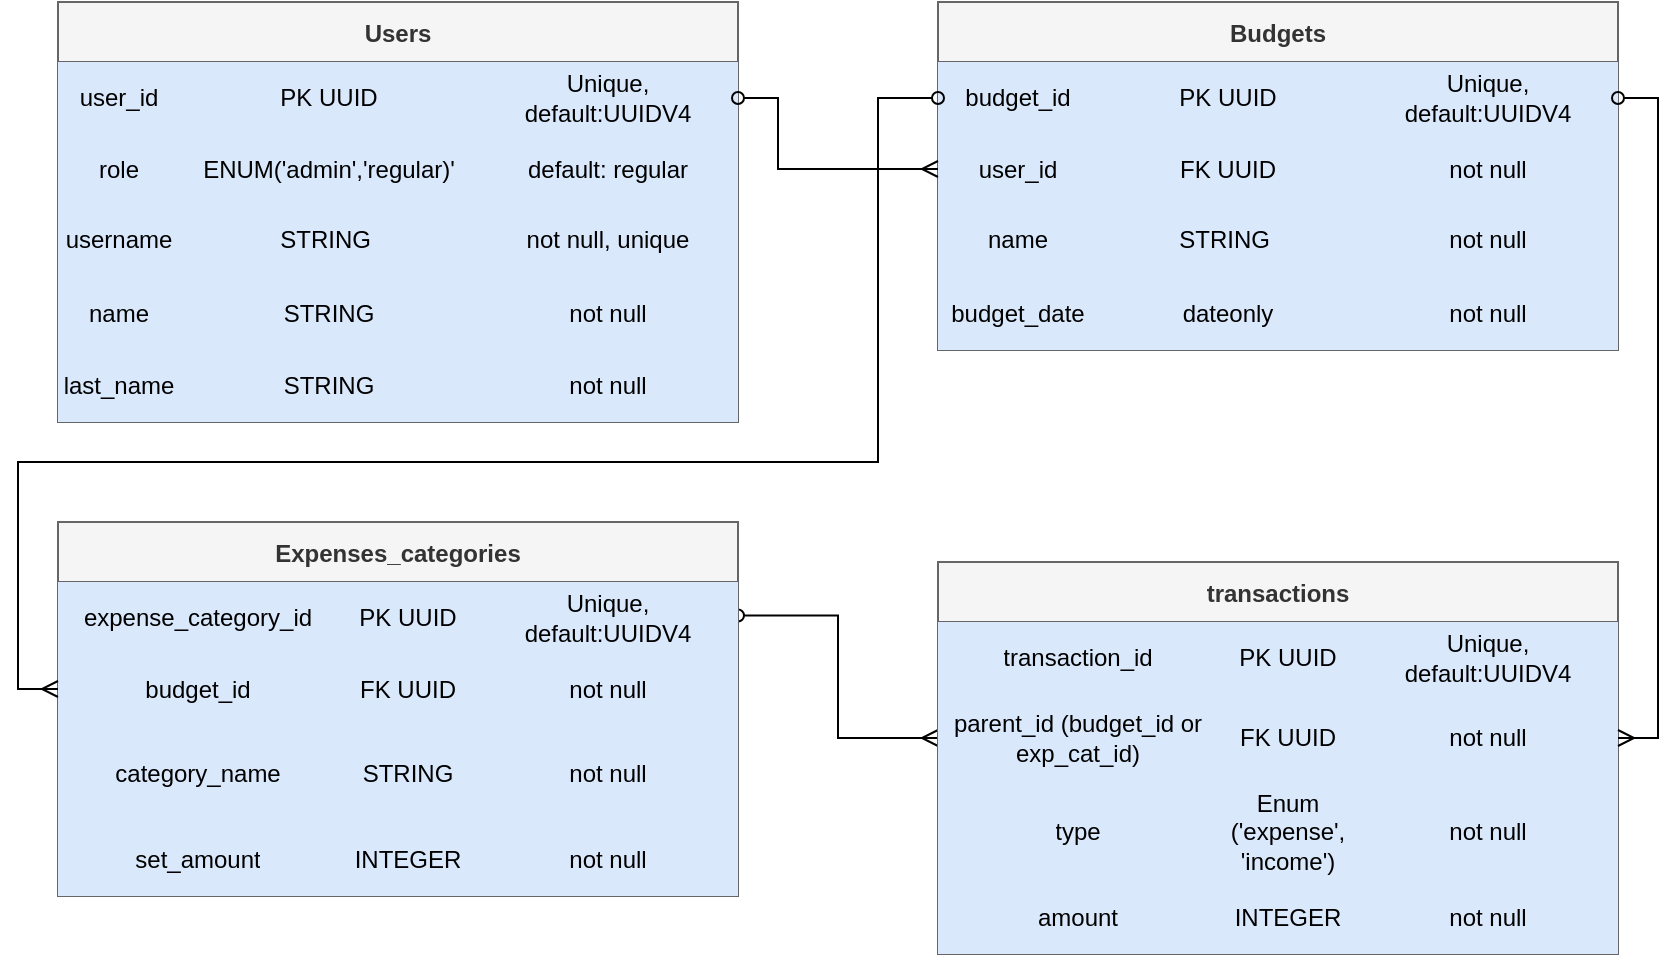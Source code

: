 <mxfile version="18.2.0" type="github">
  <diagram id="02HbRlREKuIdZ8K_Rs8y" name="Page-1">
    <mxGraphModel dx="1209" dy="644" grid="1" gridSize="10" guides="1" tooltips="1" connect="1" arrows="1" fold="1" page="1" pageScale="1" pageWidth="850" pageHeight="1100" math="0" shadow="0">
      <root>
        <mxCell id="0" />
        <mxCell id="1" parent="0" />
        <mxCell id="dLjgmCrHU0kRAioY88x8-25" value="Users" style="shape=table;startSize=30;container=1;collapsible=0;childLayout=tableLayout;fontStyle=1;align=center;fillColor=#f5f5f5;fontColor=#333333;strokeColor=#666666;" vertex="1" parent="1">
          <mxGeometry x="40" y="40" width="340" height="210" as="geometry" />
        </mxCell>
        <mxCell id="dLjgmCrHU0kRAioY88x8-26" value="" style="shape=tableRow;horizontal=0;startSize=0;swimlaneHead=0;swimlaneBody=0;top=0;left=0;bottom=0;right=0;collapsible=0;dropTarget=0;fillColor=none;points=[[0,0.5],[1,0.5]];portConstraint=eastwest;" vertex="1" parent="dLjgmCrHU0kRAioY88x8-25">
          <mxGeometry y="30" width="340" height="36" as="geometry" />
        </mxCell>
        <mxCell id="dLjgmCrHU0kRAioY88x8-27" value="user_id" style="shape=partialRectangle;html=1;whiteSpace=wrap;connectable=0;fillColor=#dae8fc;top=0;left=0;bottom=0;right=0;overflow=hidden;strokeColor=#6c8ebf;" vertex="1" parent="dLjgmCrHU0kRAioY88x8-26">
          <mxGeometry width="61" height="36" as="geometry">
            <mxRectangle width="61" height="36" as="alternateBounds" />
          </mxGeometry>
        </mxCell>
        <mxCell id="dLjgmCrHU0kRAioY88x8-28" value="PK UUID" style="shape=partialRectangle;html=1;whiteSpace=wrap;connectable=0;fillColor=#dae8fc;top=0;left=0;bottom=0;right=0;overflow=hidden;strokeColor=#6c8ebf;" vertex="1" parent="dLjgmCrHU0kRAioY88x8-26">
          <mxGeometry x="61" width="149" height="36" as="geometry">
            <mxRectangle width="149" height="36" as="alternateBounds" />
          </mxGeometry>
        </mxCell>
        <mxCell id="dLjgmCrHU0kRAioY88x8-29" value="Unique, default:UUIDV4" style="shape=partialRectangle;html=1;whiteSpace=wrap;connectable=0;fillColor=#dae8fc;top=0;left=0;bottom=0;right=0;overflow=hidden;strokeColor=#6c8ebf;" vertex="1" parent="dLjgmCrHU0kRAioY88x8-26">
          <mxGeometry x="210" width="130" height="36" as="geometry">
            <mxRectangle width="130" height="36" as="alternateBounds" />
          </mxGeometry>
        </mxCell>
        <mxCell id="dLjgmCrHU0kRAioY88x8-30" value="" style="shape=tableRow;horizontal=0;startSize=0;swimlaneHead=0;swimlaneBody=0;top=0;left=0;bottom=0;right=0;collapsible=0;dropTarget=0;fillColor=none;points=[[0,0.5],[1,0.5]];portConstraint=eastwest;" vertex="1" parent="dLjgmCrHU0kRAioY88x8-25">
          <mxGeometry y="66" width="340" height="35" as="geometry" />
        </mxCell>
        <mxCell id="dLjgmCrHU0kRAioY88x8-31" value="role" style="shape=partialRectangle;html=1;whiteSpace=wrap;connectable=0;fillColor=#dae8fc;top=0;left=0;bottom=0;right=0;overflow=hidden;strokeColor=#6c8ebf;" vertex="1" parent="dLjgmCrHU0kRAioY88x8-30">
          <mxGeometry width="61" height="35" as="geometry">
            <mxRectangle width="61" height="35" as="alternateBounds" />
          </mxGeometry>
        </mxCell>
        <mxCell id="dLjgmCrHU0kRAioY88x8-32" value="ENUM(&#39;admin&#39;,&#39;regular)&#39;" style="shape=partialRectangle;html=1;whiteSpace=wrap;connectable=0;fillColor=#dae8fc;top=0;left=0;bottom=0;right=0;overflow=hidden;strokeColor=#6c8ebf;" vertex="1" parent="dLjgmCrHU0kRAioY88x8-30">
          <mxGeometry x="61" width="149" height="35" as="geometry">
            <mxRectangle width="149" height="35" as="alternateBounds" />
          </mxGeometry>
        </mxCell>
        <mxCell id="dLjgmCrHU0kRAioY88x8-33" value="default: regular" style="shape=partialRectangle;html=1;whiteSpace=wrap;connectable=0;fillColor=#dae8fc;top=0;left=0;bottom=0;right=0;overflow=hidden;strokeColor=#6c8ebf;" vertex="1" parent="dLjgmCrHU0kRAioY88x8-30">
          <mxGeometry x="210" width="130" height="35" as="geometry">
            <mxRectangle width="130" height="35" as="alternateBounds" />
          </mxGeometry>
        </mxCell>
        <mxCell id="dLjgmCrHU0kRAioY88x8-34" value="" style="shape=tableRow;horizontal=0;startSize=0;swimlaneHead=0;swimlaneBody=0;top=0;left=0;bottom=0;right=0;collapsible=0;dropTarget=0;fillColor=none;points=[[0,0.5],[1,0.5]];portConstraint=eastwest;" vertex="1" parent="dLjgmCrHU0kRAioY88x8-25">
          <mxGeometry y="101" width="340" height="36" as="geometry" />
        </mxCell>
        <mxCell id="dLjgmCrHU0kRAioY88x8-35" value="username" style="shape=partialRectangle;html=1;whiteSpace=wrap;connectable=0;fillColor=#dae8fc;top=0;left=0;bottom=0;right=0;overflow=hidden;strokeColor=#6c8ebf;" vertex="1" parent="dLjgmCrHU0kRAioY88x8-34">
          <mxGeometry width="61" height="36" as="geometry">
            <mxRectangle width="61" height="36" as="alternateBounds" />
          </mxGeometry>
        </mxCell>
        <mxCell id="dLjgmCrHU0kRAioY88x8-36" value="STRING&lt;span style=&quot;white-space: pre;&quot;&gt;	&lt;/span&gt;" style="shape=partialRectangle;html=1;whiteSpace=wrap;connectable=0;fillColor=#dae8fc;top=0;left=0;bottom=0;right=0;overflow=hidden;strokeColor=#6c8ebf;" vertex="1" parent="dLjgmCrHU0kRAioY88x8-34">
          <mxGeometry x="61" width="149" height="36" as="geometry">
            <mxRectangle width="149" height="36" as="alternateBounds" />
          </mxGeometry>
        </mxCell>
        <mxCell id="dLjgmCrHU0kRAioY88x8-37" value="not null, unique" style="shape=partialRectangle;html=1;whiteSpace=wrap;connectable=0;fillColor=#dae8fc;top=0;left=0;bottom=0;right=0;overflow=hidden;strokeColor=#6c8ebf;" vertex="1" parent="dLjgmCrHU0kRAioY88x8-34">
          <mxGeometry x="210" width="130" height="36" as="geometry">
            <mxRectangle width="130" height="36" as="alternateBounds" />
          </mxGeometry>
        </mxCell>
        <mxCell id="dLjgmCrHU0kRAioY88x8-38" style="shape=tableRow;horizontal=0;startSize=0;swimlaneHead=0;swimlaneBody=0;top=0;left=0;bottom=0;right=0;collapsible=0;dropTarget=0;fillColor=none;points=[[0,0.5],[1,0.5]];portConstraint=eastwest;" vertex="1" parent="dLjgmCrHU0kRAioY88x8-25">
          <mxGeometry y="137" width="340" height="37" as="geometry" />
        </mxCell>
        <mxCell id="dLjgmCrHU0kRAioY88x8-39" value="name" style="shape=partialRectangle;html=1;whiteSpace=wrap;connectable=0;fillColor=#dae8fc;top=0;left=0;bottom=0;right=0;overflow=hidden;strokeColor=#6c8ebf;" vertex="1" parent="dLjgmCrHU0kRAioY88x8-38">
          <mxGeometry width="61" height="37" as="geometry">
            <mxRectangle width="61" height="37" as="alternateBounds" />
          </mxGeometry>
        </mxCell>
        <mxCell id="dLjgmCrHU0kRAioY88x8-40" value="STRING" style="shape=partialRectangle;html=1;whiteSpace=wrap;connectable=0;fillColor=#dae8fc;top=0;left=0;bottom=0;right=0;overflow=hidden;strokeColor=#6c8ebf;" vertex="1" parent="dLjgmCrHU0kRAioY88x8-38">
          <mxGeometry x="61" width="149" height="37" as="geometry">
            <mxRectangle width="149" height="37" as="alternateBounds" />
          </mxGeometry>
        </mxCell>
        <mxCell id="dLjgmCrHU0kRAioY88x8-41" value="not null" style="shape=partialRectangle;html=1;whiteSpace=wrap;connectable=0;fillColor=#dae8fc;top=0;left=0;bottom=0;right=0;overflow=hidden;strokeColor=#6c8ebf;" vertex="1" parent="dLjgmCrHU0kRAioY88x8-38">
          <mxGeometry x="210" width="130" height="37" as="geometry">
            <mxRectangle width="130" height="37" as="alternateBounds" />
          </mxGeometry>
        </mxCell>
        <mxCell id="dLjgmCrHU0kRAioY88x8-42" style="shape=tableRow;horizontal=0;startSize=0;swimlaneHead=0;swimlaneBody=0;top=0;left=0;bottom=0;right=0;collapsible=0;dropTarget=0;fillColor=none;points=[[0,0.5],[1,0.5]];portConstraint=eastwest;" vertex="1" parent="dLjgmCrHU0kRAioY88x8-25">
          <mxGeometry y="174" width="340" height="36" as="geometry" />
        </mxCell>
        <mxCell id="dLjgmCrHU0kRAioY88x8-43" value="last_name" style="shape=partialRectangle;html=1;whiteSpace=wrap;connectable=0;fillColor=#dae8fc;top=0;left=0;bottom=0;right=0;overflow=hidden;strokeColor=#6c8ebf;" vertex="1" parent="dLjgmCrHU0kRAioY88x8-42">
          <mxGeometry width="61" height="36" as="geometry">
            <mxRectangle width="61" height="36" as="alternateBounds" />
          </mxGeometry>
        </mxCell>
        <mxCell id="dLjgmCrHU0kRAioY88x8-44" value="STRING" style="shape=partialRectangle;html=1;whiteSpace=wrap;connectable=0;fillColor=#dae8fc;top=0;left=0;bottom=0;right=0;overflow=hidden;strokeColor=#6c8ebf;" vertex="1" parent="dLjgmCrHU0kRAioY88x8-42">
          <mxGeometry x="61" width="149" height="36" as="geometry">
            <mxRectangle width="149" height="36" as="alternateBounds" />
          </mxGeometry>
        </mxCell>
        <mxCell id="dLjgmCrHU0kRAioY88x8-45" value="not null" style="shape=partialRectangle;html=1;whiteSpace=wrap;connectable=0;fillColor=#dae8fc;top=0;left=0;bottom=0;right=0;overflow=hidden;strokeColor=#6c8ebf;" vertex="1" parent="dLjgmCrHU0kRAioY88x8-42">
          <mxGeometry x="210" width="130" height="36" as="geometry">
            <mxRectangle width="130" height="36" as="alternateBounds" />
          </mxGeometry>
        </mxCell>
        <mxCell id="dLjgmCrHU0kRAioY88x8-46" value="Budgets" style="shape=table;startSize=30;container=1;collapsible=0;childLayout=tableLayout;fontStyle=1;align=center;fillColor=#f5f5f5;fontColor=#333333;strokeColor=#666666;" vertex="1" parent="1">
          <mxGeometry x="480" y="40" width="340" height="174" as="geometry" />
        </mxCell>
        <mxCell id="dLjgmCrHU0kRAioY88x8-47" value="" style="shape=tableRow;horizontal=0;startSize=0;swimlaneHead=0;swimlaneBody=0;top=0;left=0;bottom=0;right=0;collapsible=0;dropTarget=0;fillColor=none;points=[[0,0.5],[1,0.5]];portConstraint=eastwest;" vertex="1" parent="dLjgmCrHU0kRAioY88x8-46">
          <mxGeometry y="30" width="340" height="36" as="geometry" />
        </mxCell>
        <mxCell id="dLjgmCrHU0kRAioY88x8-48" value="budget_id" style="shape=partialRectangle;html=1;whiteSpace=wrap;connectable=0;fillColor=#dae8fc;top=0;left=0;bottom=0;right=0;overflow=hidden;strokeColor=#6c8ebf;" vertex="1" parent="dLjgmCrHU0kRAioY88x8-47">
          <mxGeometry width="80" height="36" as="geometry">
            <mxRectangle width="80" height="36" as="alternateBounds" />
          </mxGeometry>
        </mxCell>
        <mxCell id="dLjgmCrHU0kRAioY88x8-49" value="PK UUID" style="shape=partialRectangle;html=1;whiteSpace=wrap;connectable=0;fillColor=#dae8fc;top=0;left=0;bottom=0;right=0;overflow=hidden;strokeColor=#6c8ebf;" vertex="1" parent="dLjgmCrHU0kRAioY88x8-47">
          <mxGeometry x="80" width="130" height="36" as="geometry">
            <mxRectangle width="130" height="36" as="alternateBounds" />
          </mxGeometry>
        </mxCell>
        <mxCell id="dLjgmCrHU0kRAioY88x8-50" value="Unique, default:UUIDV4" style="shape=partialRectangle;html=1;whiteSpace=wrap;connectable=0;fillColor=#dae8fc;top=0;left=0;bottom=0;right=0;overflow=hidden;strokeColor=#6c8ebf;" vertex="1" parent="dLjgmCrHU0kRAioY88x8-47">
          <mxGeometry x="210" width="130" height="36" as="geometry">
            <mxRectangle width="130" height="36" as="alternateBounds" />
          </mxGeometry>
        </mxCell>
        <mxCell id="dLjgmCrHU0kRAioY88x8-51" value="" style="shape=tableRow;horizontal=0;startSize=0;swimlaneHead=0;swimlaneBody=0;top=0;left=0;bottom=0;right=0;collapsible=0;dropTarget=0;fillColor=none;points=[[0,0.5],[1,0.5]];portConstraint=eastwest;" vertex="1" parent="dLjgmCrHU0kRAioY88x8-46">
          <mxGeometry y="66" width="340" height="35" as="geometry" />
        </mxCell>
        <mxCell id="dLjgmCrHU0kRAioY88x8-52" value="user_id" style="shape=partialRectangle;html=1;whiteSpace=wrap;connectable=0;fillColor=#dae8fc;top=0;left=0;bottom=0;right=0;overflow=hidden;strokeColor=#6c8ebf;" vertex="1" parent="dLjgmCrHU0kRAioY88x8-51">
          <mxGeometry width="80" height="35" as="geometry">
            <mxRectangle width="80" height="35" as="alternateBounds" />
          </mxGeometry>
        </mxCell>
        <mxCell id="dLjgmCrHU0kRAioY88x8-53" value="FK UUID" style="shape=partialRectangle;html=1;whiteSpace=wrap;connectable=0;fillColor=#dae8fc;top=0;left=0;bottom=0;right=0;overflow=hidden;strokeColor=#6c8ebf;" vertex="1" parent="dLjgmCrHU0kRAioY88x8-51">
          <mxGeometry x="80" width="130" height="35" as="geometry">
            <mxRectangle width="130" height="35" as="alternateBounds" />
          </mxGeometry>
        </mxCell>
        <mxCell id="dLjgmCrHU0kRAioY88x8-54" value="not null" style="shape=partialRectangle;html=1;whiteSpace=wrap;connectable=0;fillColor=#dae8fc;top=0;left=0;bottom=0;right=0;overflow=hidden;strokeColor=#6c8ebf;" vertex="1" parent="dLjgmCrHU0kRAioY88x8-51">
          <mxGeometry x="210" width="130" height="35" as="geometry">
            <mxRectangle width="130" height="35" as="alternateBounds" />
          </mxGeometry>
        </mxCell>
        <mxCell id="dLjgmCrHU0kRAioY88x8-55" value="" style="shape=tableRow;horizontal=0;startSize=0;swimlaneHead=0;swimlaneBody=0;top=0;left=0;bottom=0;right=0;collapsible=0;dropTarget=0;fillColor=none;points=[[0,0.5],[1,0.5]];portConstraint=eastwest;" vertex="1" parent="dLjgmCrHU0kRAioY88x8-46">
          <mxGeometry y="101" width="340" height="36" as="geometry" />
        </mxCell>
        <mxCell id="dLjgmCrHU0kRAioY88x8-56" value="name" style="shape=partialRectangle;html=1;whiteSpace=wrap;connectable=0;fillColor=#dae8fc;top=0;left=0;bottom=0;right=0;overflow=hidden;strokeColor=#6c8ebf;" vertex="1" parent="dLjgmCrHU0kRAioY88x8-55">
          <mxGeometry width="80" height="36" as="geometry">
            <mxRectangle width="80" height="36" as="alternateBounds" />
          </mxGeometry>
        </mxCell>
        <mxCell id="dLjgmCrHU0kRAioY88x8-57" value="STRING&lt;span style=&quot;white-space: pre;&quot;&gt;	&lt;/span&gt;" style="shape=partialRectangle;html=1;whiteSpace=wrap;connectable=0;fillColor=#dae8fc;top=0;left=0;bottom=0;right=0;overflow=hidden;strokeColor=#6c8ebf;" vertex="1" parent="dLjgmCrHU0kRAioY88x8-55">
          <mxGeometry x="80" width="130" height="36" as="geometry">
            <mxRectangle width="130" height="36" as="alternateBounds" />
          </mxGeometry>
        </mxCell>
        <mxCell id="dLjgmCrHU0kRAioY88x8-58" value="not null" style="shape=partialRectangle;html=1;whiteSpace=wrap;connectable=0;fillColor=#dae8fc;top=0;left=0;bottom=0;right=0;overflow=hidden;strokeColor=#6c8ebf;" vertex="1" parent="dLjgmCrHU0kRAioY88x8-55">
          <mxGeometry x="210" width="130" height="36" as="geometry">
            <mxRectangle width="130" height="36" as="alternateBounds" />
          </mxGeometry>
        </mxCell>
        <mxCell id="dLjgmCrHU0kRAioY88x8-59" style="shape=tableRow;horizontal=0;startSize=0;swimlaneHead=0;swimlaneBody=0;top=0;left=0;bottom=0;right=0;collapsible=0;dropTarget=0;fillColor=none;points=[[0,0.5],[1,0.5]];portConstraint=eastwest;" vertex="1" parent="dLjgmCrHU0kRAioY88x8-46">
          <mxGeometry y="137" width="340" height="37" as="geometry" />
        </mxCell>
        <mxCell id="dLjgmCrHU0kRAioY88x8-60" value="budget_date" style="shape=partialRectangle;html=1;whiteSpace=wrap;connectable=0;fillColor=#dae8fc;top=0;left=0;bottom=0;right=0;overflow=hidden;strokeColor=#6c8ebf;" vertex="1" parent="dLjgmCrHU0kRAioY88x8-59">
          <mxGeometry width="80" height="37" as="geometry">
            <mxRectangle width="80" height="37" as="alternateBounds" />
          </mxGeometry>
        </mxCell>
        <mxCell id="dLjgmCrHU0kRAioY88x8-61" value="dateonly" style="shape=partialRectangle;html=1;whiteSpace=wrap;connectable=0;fillColor=#dae8fc;top=0;left=0;bottom=0;right=0;overflow=hidden;strokeColor=#6c8ebf;" vertex="1" parent="dLjgmCrHU0kRAioY88x8-59">
          <mxGeometry x="80" width="130" height="37" as="geometry">
            <mxRectangle width="130" height="37" as="alternateBounds" />
          </mxGeometry>
        </mxCell>
        <mxCell id="dLjgmCrHU0kRAioY88x8-62" value="not null" style="shape=partialRectangle;html=1;whiteSpace=wrap;connectable=0;fillColor=#dae8fc;top=0;left=0;bottom=0;right=0;overflow=hidden;strokeColor=#6c8ebf;" vertex="1" parent="dLjgmCrHU0kRAioY88x8-59">
          <mxGeometry x="210" width="130" height="37" as="geometry">
            <mxRectangle width="130" height="37" as="alternateBounds" />
          </mxGeometry>
        </mxCell>
        <mxCell id="dLjgmCrHU0kRAioY88x8-67" style="edgeStyle=orthogonalEdgeStyle;rounded=0;orthogonalLoop=1;jettySize=auto;html=1;entryX=0;entryY=0.5;entryDx=0;entryDy=0;startArrow=oval;startFill=0;endArrow=ERmany;endFill=0;" edge="1" parent="1" source="dLjgmCrHU0kRAioY88x8-26" target="dLjgmCrHU0kRAioY88x8-51">
          <mxGeometry relative="1" as="geometry">
            <Array as="points">
              <mxPoint x="400" y="88" />
              <mxPoint x="400" y="124" />
            </Array>
          </mxGeometry>
        </mxCell>
        <mxCell id="dLjgmCrHU0kRAioY88x8-109" style="edgeStyle=orthogonalEdgeStyle;rounded=0;orthogonalLoop=1;jettySize=auto;html=1;exitX=1;exitY=0.25;exitDx=0;exitDy=0;entryX=0;entryY=0.5;entryDx=0;entryDy=0;startArrow=oval;startFill=0;endArrow=ERmany;endFill=0;" edge="1" parent="1" source="dLjgmCrHU0kRAioY88x8-68" target="dLjgmCrHU0kRAioY88x8-95">
          <mxGeometry relative="1" as="geometry" />
        </mxCell>
        <mxCell id="dLjgmCrHU0kRAioY88x8-68" value="Expenses_categories" style="shape=table;startSize=30;container=1;collapsible=0;childLayout=tableLayout;fontStyle=1;align=center;fillColor=#f5f5f5;fontColor=#333333;strokeColor=#666666;" vertex="1" parent="1">
          <mxGeometry x="40" y="300" width="340" height="187" as="geometry" />
        </mxCell>
        <mxCell id="dLjgmCrHU0kRAioY88x8-69" value="" style="shape=tableRow;horizontal=0;startSize=0;swimlaneHead=0;swimlaneBody=0;top=0;left=0;bottom=0;right=0;collapsible=0;dropTarget=0;fillColor=none;points=[[0,0.5],[1,0.5]];portConstraint=eastwest;" vertex="1" parent="dLjgmCrHU0kRAioY88x8-68">
          <mxGeometry y="30" width="340" height="36" as="geometry" />
        </mxCell>
        <mxCell id="dLjgmCrHU0kRAioY88x8-70" value="expense_category_id" style="shape=partialRectangle;html=1;whiteSpace=wrap;connectable=0;fillColor=#dae8fc;top=0;left=0;bottom=0;right=0;overflow=hidden;strokeColor=#6c8ebf;" vertex="1" parent="dLjgmCrHU0kRAioY88x8-69">
          <mxGeometry width="140" height="36" as="geometry">
            <mxRectangle width="140" height="36" as="alternateBounds" />
          </mxGeometry>
        </mxCell>
        <mxCell id="dLjgmCrHU0kRAioY88x8-71" value="PK UUID" style="shape=partialRectangle;html=1;whiteSpace=wrap;connectable=0;fillColor=#dae8fc;top=0;left=0;bottom=0;right=0;overflow=hidden;strokeColor=#6c8ebf;" vertex="1" parent="dLjgmCrHU0kRAioY88x8-69">
          <mxGeometry x="140" width="70" height="36" as="geometry">
            <mxRectangle width="70" height="36" as="alternateBounds" />
          </mxGeometry>
        </mxCell>
        <mxCell id="dLjgmCrHU0kRAioY88x8-72" value="Unique, default:UUIDV4" style="shape=partialRectangle;html=1;whiteSpace=wrap;connectable=0;fillColor=#dae8fc;top=0;left=0;bottom=0;right=0;overflow=hidden;strokeColor=#6c8ebf;" vertex="1" parent="dLjgmCrHU0kRAioY88x8-69">
          <mxGeometry x="210" width="130" height="36" as="geometry">
            <mxRectangle width="130" height="36" as="alternateBounds" />
          </mxGeometry>
        </mxCell>
        <mxCell id="dLjgmCrHU0kRAioY88x8-73" value="" style="shape=tableRow;horizontal=0;startSize=0;swimlaneHead=0;swimlaneBody=0;top=0;left=0;bottom=0;right=0;collapsible=0;dropTarget=0;fillColor=none;points=[[0,0.5],[1,0.5]];portConstraint=eastwest;" vertex="1" parent="dLjgmCrHU0kRAioY88x8-68">
          <mxGeometry y="66" width="340" height="35" as="geometry" />
        </mxCell>
        <mxCell id="dLjgmCrHU0kRAioY88x8-74" value="budget_id" style="shape=partialRectangle;html=1;whiteSpace=wrap;connectable=0;fillColor=#dae8fc;top=0;left=0;bottom=0;right=0;overflow=hidden;strokeColor=#6c8ebf;" vertex="1" parent="dLjgmCrHU0kRAioY88x8-73">
          <mxGeometry width="140" height="35" as="geometry">
            <mxRectangle width="140" height="35" as="alternateBounds" />
          </mxGeometry>
        </mxCell>
        <mxCell id="dLjgmCrHU0kRAioY88x8-75" value="FK UUID" style="shape=partialRectangle;html=1;whiteSpace=wrap;connectable=0;fillColor=#dae8fc;top=0;left=0;bottom=0;right=0;overflow=hidden;strokeColor=#6c8ebf;" vertex="1" parent="dLjgmCrHU0kRAioY88x8-73">
          <mxGeometry x="140" width="70" height="35" as="geometry">
            <mxRectangle width="70" height="35" as="alternateBounds" />
          </mxGeometry>
        </mxCell>
        <mxCell id="dLjgmCrHU0kRAioY88x8-76" value="not null" style="shape=partialRectangle;html=1;whiteSpace=wrap;connectable=0;fillColor=#dae8fc;top=0;left=0;bottom=0;right=0;overflow=hidden;strokeColor=#6c8ebf;" vertex="1" parent="dLjgmCrHU0kRAioY88x8-73">
          <mxGeometry x="210" width="130" height="35" as="geometry">
            <mxRectangle width="130" height="35" as="alternateBounds" />
          </mxGeometry>
        </mxCell>
        <mxCell id="dLjgmCrHU0kRAioY88x8-77" value="" style="shape=tableRow;horizontal=0;startSize=0;swimlaneHead=0;swimlaneBody=0;top=0;left=0;bottom=0;right=0;collapsible=0;dropTarget=0;fillColor=none;points=[[0,0.5],[1,0.5]];portConstraint=eastwest;" vertex="1" parent="dLjgmCrHU0kRAioY88x8-68">
          <mxGeometry y="101" width="340" height="49" as="geometry" />
        </mxCell>
        <mxCell id="dLjgmCrHU0kRAioY88x8-78" value="category_name" style="shape=partialRectangle;html=1;whiteSpace=wrap;connectable=0;fillColor=#dae8fc;top=0;left=0;bottom=0;right=0;overflow=hidden;strokeColor=#6c8ebf;" vertex="1" parent="dLjgmCrHU0kRAioY88x8-77">
          <mxGeometry width="140" height="49" as="geometry">
            <mxRectangle width="140" height="49" as="alternateBounds" />
          </mxGeometry>
        </mxCell>
        <mxCell id="dLjgmCrHU0kRAioY88x8-79" value="STRING" style="shape=partialRectangle;html=1;whiteSpace=wrap;connectable=0;fillColor=#dae8fc;top=0;left=0;bottom=0;right=0;overflow=hidden;strokeColor=#6c8ebf;" vertex="1" parent="dLjgmCrHU0kRAioY88x8-77">
          <mxGeometry x="140" width="70" height="49" as="geometry">
            <mxRectangle width="70" height="49" as="alternateBounds" />
          </mxGeometry>
        </mxCell>
        <mxCell id="dLjgmCrHU0kRAioY88x8-80" value="not null" style="shape=partialRectangle;html=1;whiteSpace=wrap;connectable=0;fillColor=#dae8fc;top=0;left=0;bottom=0;right=0;overflow=hidden;strokeColor=#6c8ebf;" vertex="1" parent="dLjgmCrHU0kRAioY88x8-77">
          <mxGeometry x="210" width="130" height="49" as="geometry">
            <mxRectangle width="130" height="49" as="alternateBounds" />
          </mxGeometry>
        </mxCell>
        <mxCell id="dLjgmCrHU0kRAioY88x8-81" style="shape=tableRow;horizontal=0;startSize=0;swimlaneHead=0;swimlaneBody=0;top=0;left=0;bottom=0;right=0;collapsible=0;dropTarget=0;fillColor=none;points=[[0,0.5],[1,0.5]];portConstraint=eastwest;" vertex="1" parent="dLjgmCrHU0kRAioY88x8-68">
          <mxGeometry y="150" width="340" height="37" as="geometry" />
        </mxCell>
        <mxCell id="dLjgmCrHU0kRAioY88x8-82" value="set_amount" style="shape=partialRectangle;html=1;whiteSpace=wrap;connectable=0;fillColor=#dae8fc;top=0;left=0;bottom=0;right=0;overflow=hidden;strokeColor=#6c8ebf;" vertex="1" parent="dLjgmCrHU0kRAioY88x8-81">
          <mxGeometry width="140" height="37" as="geometry">
            <mxRectangle width="140" height="37" as="alternateBounds" />
          </mxGeometry>
        </mxCell>
        <mxCell id="dLjgmCrHU0kRAioY88x8-83" value="INTEGER" style="shape=partialRectangle;html=1;whiteSpace=wrap;connectable=0;fillColor=#dae8fc;top=0;left=0;bottom=0;right=0;overflow=hidden;strokeColor=#6c8ebf;" vertex="1" parent="dLjgmCrHU0kRAioY88x8-81">
          <mxGeometry x="140" width="70" height="37" as="geometry">
            <mxRectangle width="70" height="37" as="alternateBounds" />
          </mxGeometry>
        </mxCell>
        <mxCell id="dLjgmCrHU0kRAioY88x8-84" value="not null" style="shape=partialRectangle;html=1;whiteSpace=wrap;connectable=0;fillColor=#dae8fc;top=0;left=0;bottom=0;right=0;overflow=hidden;strokeColor=#6c8ebf;" vertex="1" parent="dLjgmCrHU0kRAioY88x8-81">
          <mxGeometry x="210" width="130" height="37" as="geometry">
            <mxRectangle width="130" height="37" as="alternateBounds" />
          </mxGeometry>
        </mxCell>
        <mxCell id="dLjgmCrHU0kRAioY88x8-89" style="edgeStyle=orthogonalEdgeStyle;rounded=0;orthogonalLoop=1;jettySize=auto;html=1;startArrow=oval;startFill=0;endArrow=ERmany;endFill=0;entryX=0;entryY=0.5;entryDx=0;entryDy=0;" edge="1" parent="1" source="dLjgmCrHU0kRAioY88x8-47" target="dLjgmCrHU0kRAioY88x8-73">
          <mxGeometry relative="1" as="geometry">
            <Array as="points">
              <mxPoint x="450" y="88" />
              <mxPoint x="450" y="270" />
              <mxPoint x="20" y="270" />
              <mxPoint x="20" y="384" />
            </Array>
          </mxGeometry>
        </mxCell>
        <mxCell id="dLjgmCrHU0kRAioY88x8-90" value="transactions" style="shape=table;startSize=30;container=1;collapsible=0;childLayout=tableLayout;fontStyle=1;align=center;fillColor=#f5f5f5;fontColor=#333333;strokeColor=#666666;" vertex="1" parent="1">
          <mxGeometry x="480" y="320" width="340" height="196" as="geometry" />
        </mxCell>
        <mxCell id="dLjgmCrHU0kRAioY88x8-91" value="" style="shape=tableRow;horizontal=0;startSize=0;swimlaneHead=0;swimlaneBody=0;top=0;left=0;bottom=0;right=0;collapsible=0;dropTarget=0;fillColor=none;points=[[0,0.5],[1,0.5]];portConstraint=eastwest;" vertex="1" parent="dLjgmCrHU0kRAioY88x8-90">
          <mxGeometry y="30" width="340" height="36" as="geometry" />
        </mxCell>
        <mxCell id="dLjgmCrHU0kRAioY88x8-92" value="transaction_id" style="shape=partialRectangle;html=1;whiteSpace=wrap;connectable=0;fillColor=#dae8fc;top=0;left=0;bottom=0;right=0;overflow=hidden;strokeColor=#6c8ebf;" vertex="1" parent="dLjgmCrHU0kRAioY88x8-91">
          <mxGeometry width="140" height="36" as="geometry">
            <mxRectangle width="140" height="36" as="alternateBounds" />
          </mxGeometry>
        </mxCell>
        <mxCell id="dLjgmCrHU0kRAioY88x8-93" value="PK UUID" style="shape=partialRectangle;html=1;whiteSpace=wrap;connectable=0;fillColor=#dae8fc;top=0;left=0;bottom=0;right=0;overflow=hidden;strokeColor=#6c8ebf;" vertex="1" parent="dLjgmCrHU0kRAioY88x8-91">
          <mxGeometry x="140" width="70" height="36" as="geometry">
            <mxRectangle width="70" height="36" as="alternateBounds" />
          </mxGeometry>
        </mxCell>
        <mxCell id="dLjgmCrHU0kRAioY88x8-94" value="Unique, default:UUIDV4" style="shape=partialRectangle;html=1;whiteSpace=wrap;connectable=0;fillColor=#dae8fc;top=0;left=0;bottom=0;right=0;overflow=hidden;strokeColor=#6c8ebf;" vertex="1" parent="dLjgmCrHU0kRAioY88x8-91">
          <mxGeometry x="210" width="130" height="36" as="geometry">
            <mxRectangle width="130" height="36" as="alternateBounds" />
          </mxGeometry>
        </mxCell>
        <mxCell id="dLjgmCrHU0kRAioY88x8-95" value="" style="shape=tableRow;horizontal=0;startSize=0;swimlaneHead=0;swimlaneBody=0;top=0;left=0;bottom=0;right=0;collapsible=0;dropTarget=0;fillColor=none;points=[[0,0.5],[1,0.5]];portConstraint=eastwest;" vertex="1" parent="dLjgmCrHU0kRAioY88x8-90">
          <mxGeometry y="66" width="340" height="44" as="geometry" />
        </mxCell>
        <mxCell id="dLjgmCrHU0kRAioY88x8-96" value="&lt;div&gt;parent_id (budget_id or exp_cat_id)&lt;br&gt;&lt;/div&gt;" style="shape=partialRectangle;html=1;whiteSpace=wrap;connectable=0;fillColor=#dae8fc;top=0;left=0;bottom=0;right=0;overflow=hidden;strokeColor=#6c8ebf;" vertex="1" parent="dLjgmCrHU0kRAioY88x8-95">
          <mxGeometry width="140" height="44" as="geometry">
            <mxRectangle width="140" height="44" as="alternateBounds" />
          </mxGeometry>
        </mxCell>
        <mxCell id="dLjgmCrHU0kRAioY88x8-97" value="FK UUID" style="shape=partialRectangle;html=1;whiteSpace=wrap;connectable=0;fillColor=#dae8fc;top=0;left=0;bottom=0;right=0;overflow=hidden;strokeColor=#6c8ebf;" vertex="1" parent="dLjgmCrHU0kRAioY88x8-95">
          <mxGeometry x="140" width="70" height="44" as="geometry">
            <mxRectangle width="70" height="44" as="alternateBounds" />
          </mxGeometry>
        </mxCell>
        <mxCell id="dLjgmCrHU0kRAioY88x8-98" value="not null" style="shape=partialRectangle;html=1;whiteSpace=wrap;connectable=0;fillColor=#dae8fc;top=0;left=0;bottom=0;right=0;overflow=hidden;strokeColor=#6c8ebf;" vertex="1" parent="dLjgmCrHU0kRAioY88x8-95">
          <mxGeometry x="210" width="130" height="44" as="geometry">
            <mxRectangle width="130" height="44" as="alternateBounds" />
          </mxGeometry>
        </mxCell>
        <mxCell id="dLjgmCrHU0kRAioY88x8-99" value="" style="shape=tableRow;horizontal=0;startSize=0;swimlaneHead=0;swimlaneBody=0;top=0;left=0;bottom=0;right=0;collapsible=0;dropTarget=0;fillColor=none;points=[[0,0.5],[1,0.5]];portConstraint=eastwest;" vertex="1" parent="dLjgmCrHU0kRAioY88x8-90">
          <mxGeometry y="110" width="340" height="49" as="geometry" />
        </mxCell>
        <mxCell id="dLjgmCrHU0kRAioY88x8-100" value="type" style="shape=partialRectangle;html=1;whiteSpace=wrap;connectable=0;fillColor=#dae8fc;top=0;left=0;bottom=0;right=0;overflow=hidden;strokeColor=#6c8ebf;" vertex="1" parent="dLjgmCrHU0kRAioY88x8-99">
          <mxGeometry width="140" height="49" as="geometry">
            <mxRectangle width="140" height="49" as="alternateBounds" />
          </mxGeometry>
        </mxCell>
        <mxCell id="dLjgmCrHU0kRAioY88x8-101" value="Enum (&#39;expense&#39;, &#39;income&#39;)" style="shape=partialRectangle;html=1;whiteSpace=wrap;connectable=0;fillColor=#dae8fc;top=0;left=0;bottom=0;right=0;overflow=hidden;strokeColor=#6c8ebf;" vertex="1" parent="dLjgmCrHU0kRAioY88x8-99">
          <mxGeometry x="140" width="70" height="49" as="geometry">
            <mxRectangle width="70" height="49" as="alternateBounds" />
          </mxGeometry>
        </mxCell>
        <mxCell id="dLjgmCrHU0kRAioY88x8-102" value="not null" style="shape=partialRectangle;html=1;whiteSpace=wrap;connectable=0;fillColor=#dae8fc;top=0;left=0;bottom=0;right=0;overflow=hidden;strokeColor=#6c8ebf;" vertex="1" parent="dLjgmCrHU0kRAioY88x8-99">
          <mxGeometry x="210" width="130" height="49" as="geometry">
            <mxRectangle width="130" height="49" as="alternateBounds" />
          </mxGeometry>
        </mxCell>
        <mxCell id="dLjgmCrHU0kRAioY88x8-103" style="shape=tableRow;horizontal=0;startSize=0;swimlaneHead=0;swimlaneBody=0;top=0;left=0;bottom=0;right=0;collapsible=0;dropTarget=0;fillColor=none;points=[[0,0.5],[1,0.5]];portConstraint=eastwest;" vertex="1" parent="dLjgmCrHU0kRAioY88x8-90">
          <mxGeometry y="159" width="340" height="37" as="geometry" />
        </mxCell>
        <mxCell id="dLjgmCrHU0kRAioY88x8-104" value="amount" style="shape=partialRectangle;html=1;whiteSpace=wrap;connectable=0;fillColor=#dae8fc;top=0;left=0;bottom=0;right=0;overflow=hidden;strokeColor=#6c8ebf;" vertex="1" parent="dLjgmCrHU0kRAioY88x8-103">
          <mxGeometry width="140" height="37" as="geometry">
            <mxRectangle width="140" height="37" as="alternateBounds" />
          </mxGeometry>
        </mxCell>
        <mxCell id="dLjgmCrHU0kRAioY88x8-105" value="INTEGER" style="shape=partialRectangle;html=1;whiteSpace=wrap;connectable=0;fillColor=#dae8fc;top=0;left=0;bottom=0;right=0;overflow=hidden;strokeColor=#6c8ebf;" vertex="1" parent="dLjgmCrHU0kRAioY88x8-103">
          <mxGeometry x="140" width="70" height="37" as="geometry">
            <mxRectangle width="70" height="37" as="alternateBounds" />
          </mxGeometry>
        </mxCell>
        <mxCell id="dLjgmCrHU0kRAioY88x8-106" value="not null" style="shape=partialRectangle;html=1;whiteSpace=wrap;connectable=0;fillColor=#dae8fc;top=0;left=0;bottom=0;right=0;overflow=hidden;strokeColor=#6c8ebf;" vertex="1" parent="dLjgmCrHU0kRAioY88x8-103">
          <mxGeometry x="210" width="130" height="37" as="geometry">
            <mxRectangle width="130" height="37" as="alternateBounds" />
          </mxGeometry>
        </mxCell>
        <mxCell id="dLjgmCrHU0kRAioY88x8-108" style="edgeStyle=orthogonalEdgeStyle;rounded=0;orthogonalLoop=1;jettySize=auto;html=1;exitX=1;exitY=0.5;exitDx=0;exitDy=0;startArrow=oval;startFill=0;endArrow=ERmany;endFill=0;" edge="1" parent="1" source="dLjgmCrHU0kRAioY88x8-47" target="dLjgmCrHU0kRAioY88x8-95">
          <mxGeometry relative="1" as="geometry" />
        </mxCell>
      </root>
    </mxGraphModel>
  </diagram>
</mxfile>
